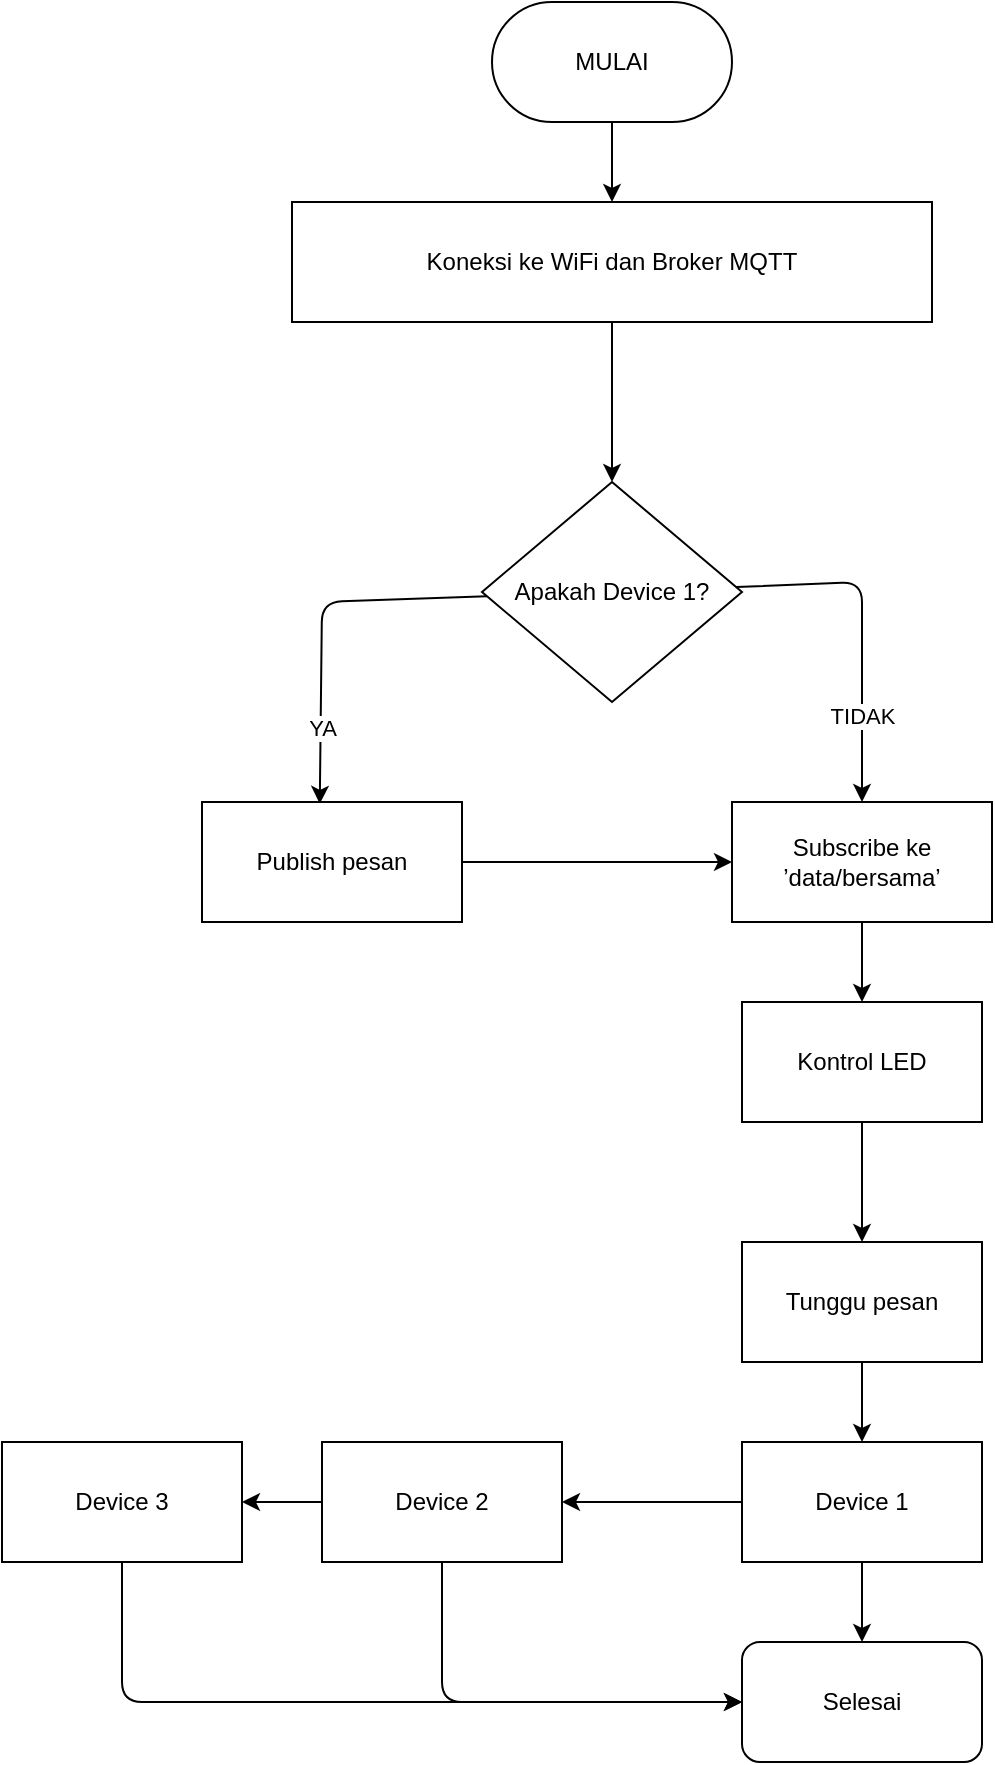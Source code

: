 <mxfile>
    <diagram id="NPLdF6pdnLW_kKMN6IlW" name="Page-1">
        <mxGraphModel dx="947" dy="623" grid="1" gridSize="10" guides="1" tooltips="1" connect="1" arrows="1" fold="1" page="1" pageScale="1" pageWidth="850" pageHeight="1100" math="0" shadow="0">
            <root>
                <mxCell id="0"/>
                <mxCell id="1" parent="0"/>
                <mxCell id="16" value="" style="edgeStyle=none;html=1;" edge="1" parent="1" source="14" target="15">
                    <mxGeometry relative="1" as="geometry"/>
                </mxCell>
                <mxCell id="14" value="MULAI" style="rounded=1;whiteSpace=wrap;html=1;arcSize=50;" vertex="1" parent="1">
                    <mxGeometry x="365" y="80" width="120" height="60" as="geometry"/>
                </mxCell>
                <mxCell id="19" value="" style="edgeStyle=none;html=1;" edge="1" parent="1" source="15" target="18">
                    <mxGeometry relative="1" as="geometry"/>
                </mxCell>
                <mxCell id="15" value="Koneksi ke WiFi dan Broker MQTT" style="rounded=0;whiteSpace=wrap;html=1;" vertex="1" parent="1">
                    <mxGeometry x="265" y="180" width="320" height="60" as="geometry"/>
                </mxCell>
                <mxCell id="22" style="edgeStyle=none;html=1;entryX=0.453;entryY=0.015;entryDx=0;entryDy=0;entryPerimeter=0;" edge="1" parent="1" source="18" target="20">
                    <mxGeometry relative="1" as="geometry">
                        <mxPoint x="270" y="375" as="targetPoint"/>
                        <Array as="points">
                            <mxPoint x="280" y="380"/>
                        </Array>
                    </mxGeometry>
                </mxCell>
                <mxCell id="24" value="YA" style="edgeLabel;html=1;align=center;verticalAlign=middle;resizable=0;points=[];" vertex="1" connectable="0" parent="22">
                    <mxGeometry x="0.585" y="1" relative="1" as="geometry">
                        <mxPoint x="-1" as="offset"/>
                    </mxGeometry>
                </mxCell>
                <mxCell id="23" style="edgeStyle=none;html=1;entryX=0.5;entryY=0;entryDx=0;entryDy=0;" edge="1" parent="1" source="18" target="21">
                    <mxGeometry relative="1" as="geometry">
                        <Array as="points">
                            <mxPoint x="550" y="370"/>
                        </Array>
                    </mxGeometry>
                </mxCell>
                <mxCell id="25" value="TIDAK" style="edgeLabel;html=1;align=center;verticalAlign=middle;resizable=0;points=[];" vertex="1" connectable="0" parent="23">
                    <mxGeometry x="0.498" relative="1" as="geometry">
                        <mxPoint as="offset"/>
                    </mxGeometry>
                </mxCell>
                <mxCell id="18" value="Apakah Device 1?" style="rhombus;whiteSpace=wrap;html=1;" vertex="1" parent="1">
                    <mxGeometry x="360" y="320" width="130" height="110" as="geometry"/>
                </mxCell>
                <mxCell id="27" style="edgeStyle=none;html=1;" edge="1" parent="1" source="20" target="21">
                    <mxGeometry relative="1" as="geometry"/>
                </mxCell>
                <mxCell id="20" value="Publish pesan" style="rounded=0;whiteSpace=wrap;html=1;" vertex="1" parent="1">
                    <mxGeometry x="220" y="480" width="130" height="60" as="geometry"/>
                </mxCell>
                <mxCell id="28" value="" style="edgeStyle=none;html=1;" edge="1" parent="1" source="21" target="26">
                    <mxGeometry relative="1" as="geometry"/>
                </mxCell>
                <mxCell id="21" value="Subscribe ke ’data/bersama’" style="rounded=0;whiteSpace=wrap;html=1;" vertex="1" parent="1">
                    <mxGeometry x="485" y="480" width="130" height="60" as="geometry"/>
                </mxCell>
                <mxCell id="30" value="" style="edgeStyle=none;html=1;" edge="1" parent="1" source="26" target="29">
                    <mxGeometry relative="1" as="geometry"/>
                </mxCell>
                <mxCell id="26" value="Kontrol LED" style="rounded=0;whiteSpace=wrap;html=1;" vertex="1" parent="1">
                    <mxGeometry x="490" y="580" width="120" height="60" as="geometry"/>
                </mxCell>
                <mxCell id="38" value="" style="edgeStyle=none;html=1;" edge="1" parent="1" source="29" target="36">
                    <mxGeometry relative="1" as="geometry"/>
                </mxCell>
                <mxCell id="29" value="Tunggu pesan" style="rounded=0;whiteSpace=wrap;html=1;" vertex="1" parent="1">
                    <mxGeometry x="490" y="700" width="120" height="60" as="geometry"/>
                </mxCell>
                <mxCell id="35" value="" style="edgeStyle=none;html=1;" edge="1" parent="1" source="32" target="33">
                    <mxGeometry relative="1" as="geometry"/>
                </mxCell>
                <mxCell id="41" style="edgeStyle=none;html=1;" edge="1" parent="1" source="32" target="39">
                    <mxGeometry relative="1" as="geometry">
                        <Array as="points">
                            <mxPoint x="340" y="930"/>
                        </Array>
                    </mxGeometry>
                </mxCell>
                <mxCell id="32" value="Device 2" style="rounded=0;whiteSpace=wrap;html=1;" vertex="1" parent="1">
                    <mxGeometry x="280" y="800" width="120" height="60" as="geometry"/>
                </mxCell>
                <mxCell id="42" style="edgeStyle=none;html=1;" edge="1" parent="1" source="33" target="39">
                    <mxGeometry relative="1" as="geometry">
                        <Array as="points">
                            <mxPoint x="180" y="930"/>
                        </Array>
                    </mxGeometry>
                </mxCell>
                <mxCell id="33" value="Device 3" style="rounded=0;whiteSpace=wrap;html=1;" vertex="1" parent="1">
                    <mxGeometry x="120" y="800" width="120" height="60" as="geometry"/>
                </mxCell>
                <mxCell id="37" value="" style="edgeStyle=none;html=1;" edge="1" parent="1" source="36" target="32">
                    <mxGeometry relative="1" as="geometry"/>
                </mxCell>
                <mxCell id="40" value="" style="edgeStyle=none;html=1;" edge="1" parent="1" source="36" target="39">
                    <mxGeometry relative="1" as="geometry"/>
                </mxCell>
                <mxCell id="36" value="Device 1" style="rounded=0;whiteSpace=wrap;html=1;" vertex="1" parent="1">
                    <mxGeometry x="490" y="800" width="120" height="60" as="geometry"/>
                </mxCell>
                <mxCell id="39" value="Selesai" style="rounded=1;whiteSpace=wrap;html=1;" vertex="1" parent="1">
                    <mxGeometry x="490" y="900" width="120" height="60" as="geometry"/>
                </mxCell>
            </root>
        </mxGraphModel>
    </diagram>
</mxfile>